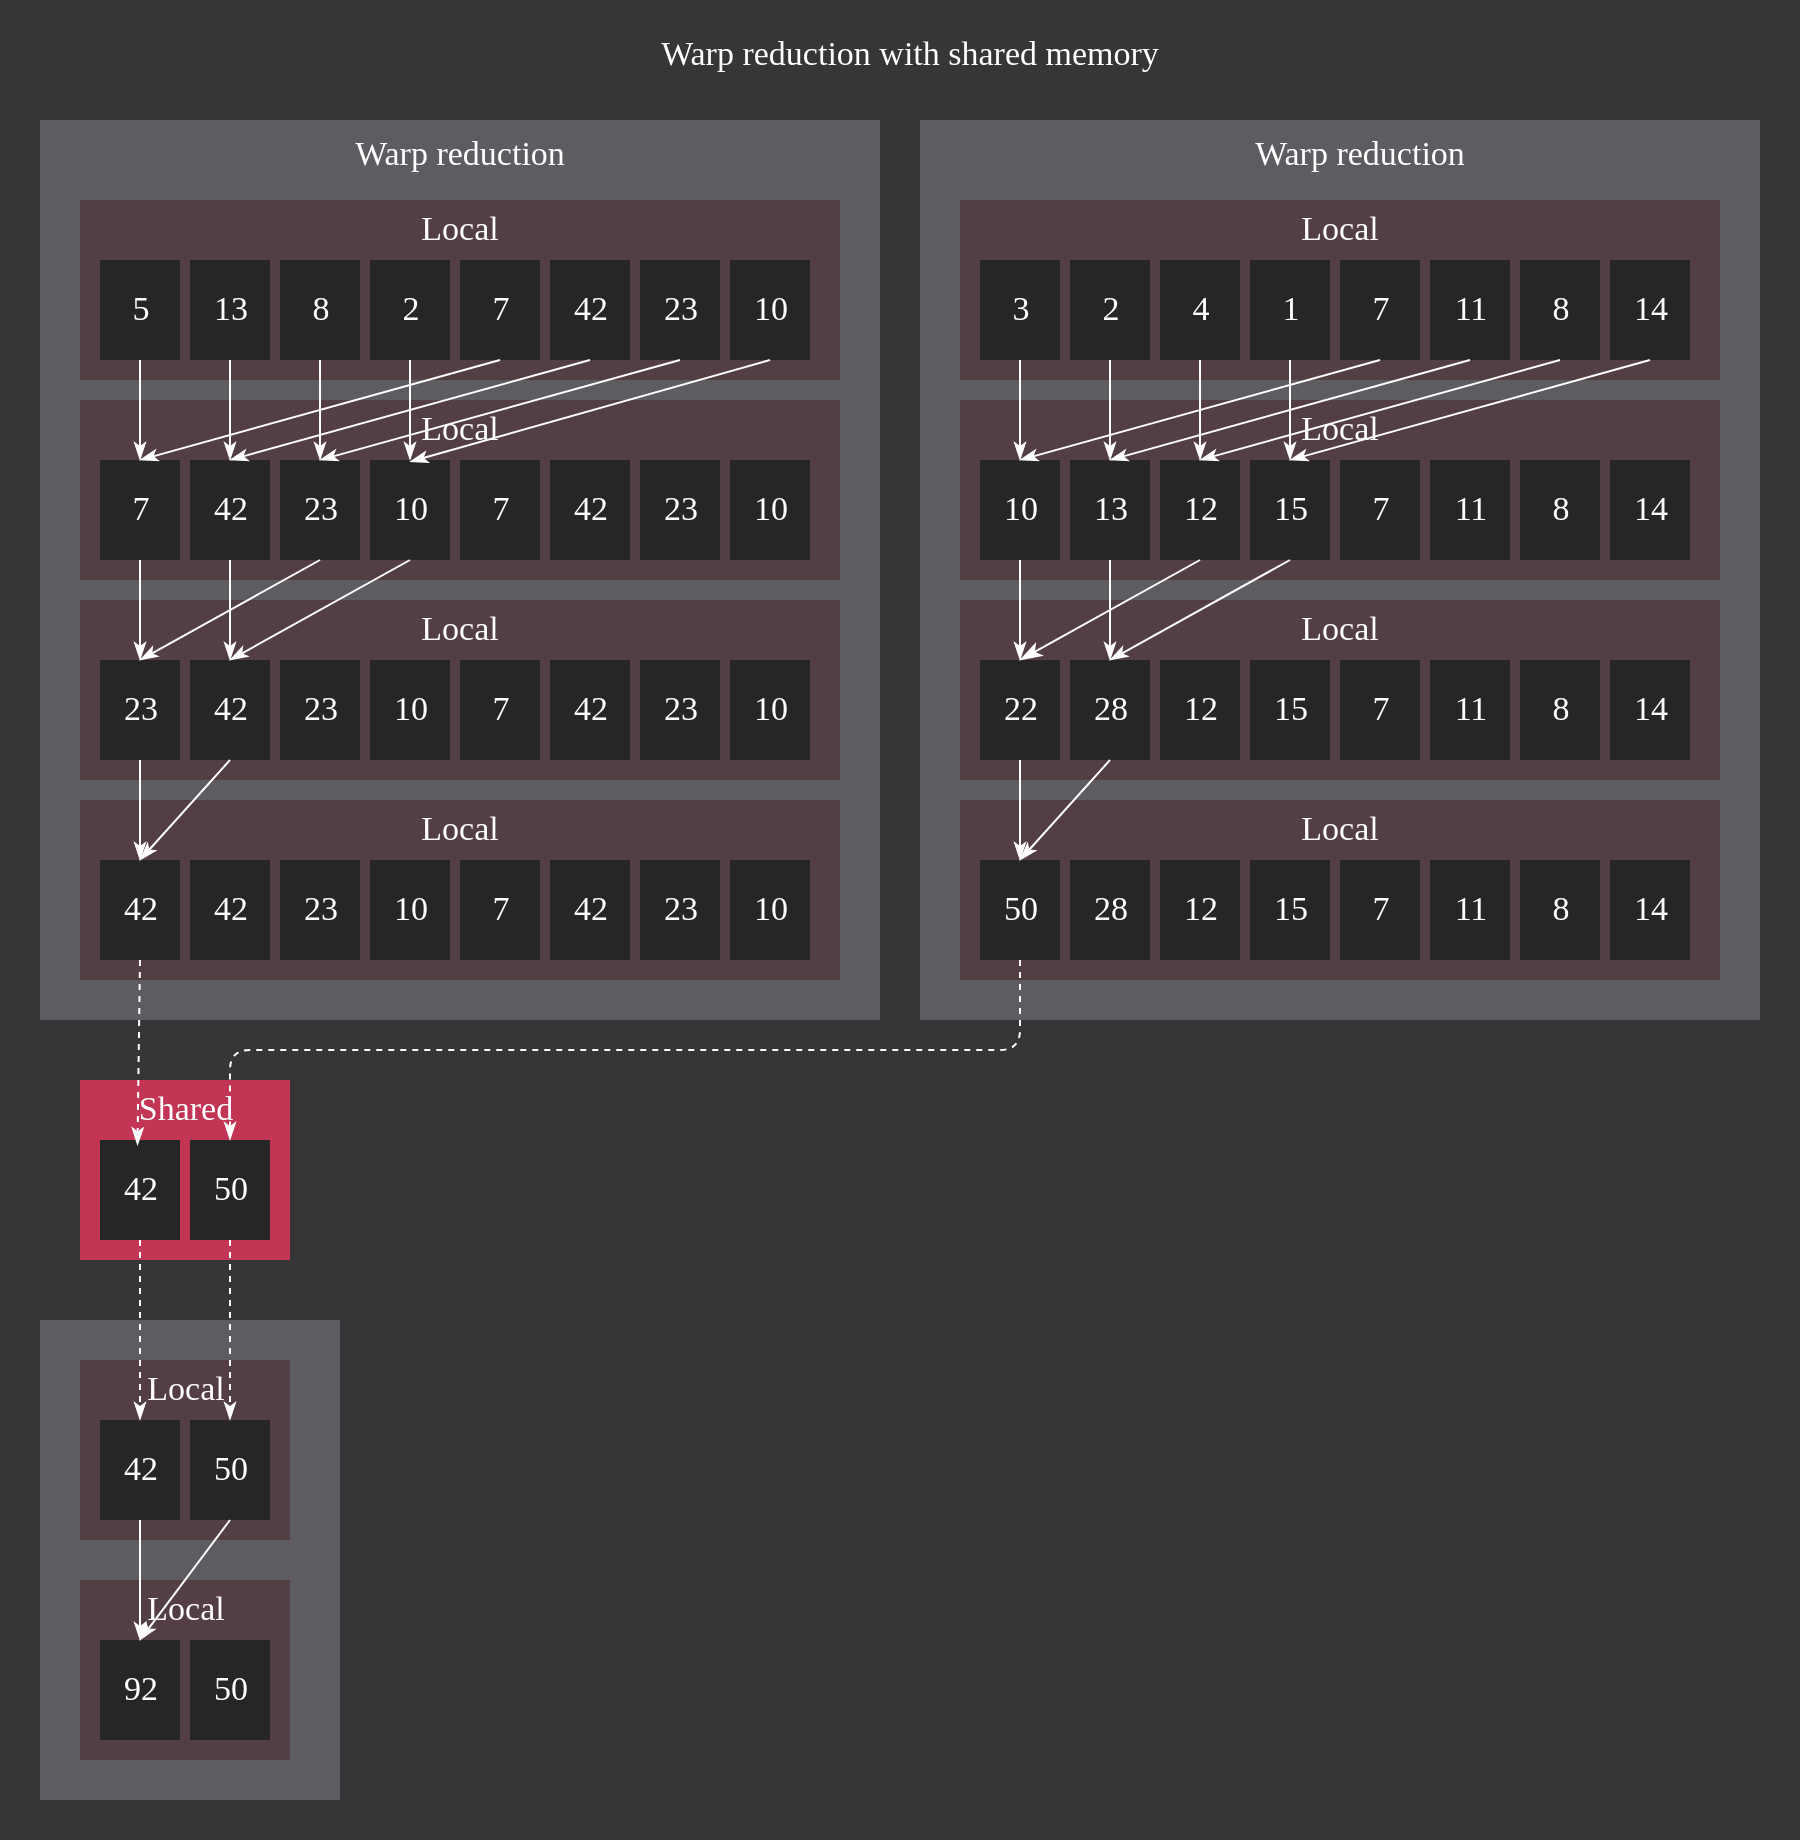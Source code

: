 <mxfile>
    <diagram id="zBbb_w2fufU70cdOGtND" name="1 oldal">
        <mxGraphModel dx="983" dy="1266" grid="1" gridSize="10" guides="1" tooltips="1" connect="1" arrows="1" fold="1" page="0" pageScale="1" pageWidth="660" pageHeight="610" background="none" math="0" shadow="0">
            <root>
                <mxCell id="0"/>
                <mxCell id="1" parent="0"/>
                <mxCell id="903" value="" style="rounded=0;whiteSpace=wrap;html=1;fillColor=#363538;fontColor=#FFFFFF;strokeColor=none;spacing=0;" vertex="1" parent="1">
                    <mxGeometry x="-30" y="-70" width="900" height="920" as="geometry"/>
                </mxCell>
                <mxCell id="896" value="" style="rounded=0;whiteSpace=wrap;html=1;fillColor=#5E5B61;fontColor=#FFFFFF;strokeColor=none;spacing=0;" vertex="1" parent="1">
                    <mxGeometry x="-10" y="590" width="150" height="240" as="geometry"/>
                </mxCell>
                <mxCell id="2" value="" style="rounded=0;whiteSpace=wrap;html=1;fillColor=#5E5B61;fontColor=#FFFFFF;strokeColor=none;spacing=0;" parent="1" vertex="1">
                    <mxGeometry x="-10" y="-10" width="420" height="450" as="geometry"/>
                </mxCell>
                <mxCell id="3" value="Warp reduction" style="text;strokeColor=none;fillColor=none;align=center;verticalAlign=middle;rounded=0;fontFamily=klavika;fontSize=17;fontColor=#FFFFFF;" parent="1" vertex="1">
                    <mxGeometry x="170" y="-10" width="60" height="30" as="geometry"/>
                </mxCell>
                <mxCell id="5" value="" style="rounded=0;whiteSpace=wrap;html=1;fillColor=#523E43;fontColor=#FFFFFF;strokeColor=none;" parent="1" vertex="1">
                    <mxGeometry x="10" y="30" width="380" height="90" as="geometry"/>
                </mxCell>
                <mxCell id="6" value="&lt;font face=&quot;Klavika&quot; style=&quot;font-size: 17px;&quot;&gt;Local&lt;/font&gt;" style="text;html=1;strokeColor=none;fillColor=none;align=center;verticalAlign=middle;whiteSpace=wrap;rounded=0;fontSize=17;fontColor=#FFFFFF;" parent="1" vertex="1">
                    <mxGeometry x="170" y="30" width="60" height="30" as="geometry"/>
                </mxCell>
                <mxCell id="142" value="" style="rounded=0;whiteSpace=wrap;html=1;fillColor=#262626;fontColor=#FFFFFF;strokeColor=none;" parent="1" vertex="1">
                    <mxGeometry x="20" y="60" width="40" height="50" as="geometry"/>
                </mxCell>
                <mxCell id="147" value="5" style="text;html=1;strokeColor=none;fillColor=none;align=center;verticalAlign=middle;whiteSpace=wrap;rounded=0;fontFamily=Klavika;fontSize=17;fontColor=#FFFFFF;" parent="1" vertex="1">
                    <mxGeometry x="27.5" y="70" width="25" height="30" as="geometry"/>
                </mxCell>
                <mxCell id="315" value="" style="rounded=0;whiteSpace=wrap;html=1;fillColor=#262626;fontColor=#FFFFFF;strokeColor=none;" parent="1" vertex="1">
                    <mxGeometry x="65" y="60" width="40" height="50" as="geometry"/>
                </mxCell>
                <mxCell id="316" value="13" style="text;html=1;strokeColor=none;fillColor=none;align=center;verticalAlign=middle;whiteSpace=wrap;rounded=0;fontFamily=Klavika;fontSize=17;fontColor=#FFFFFF;" parent="1" vertex="1">
                    <mxGeometry x="72.5" y="70" width="25" height="30" as="geometry"/>
                </mxCell>
                <mxCell id="342" value="" style="rounded=0;whiteSpace=wrap;html=1;fillColor=#262626;fontColor=#FFFFFF;strokeColor=none;" parent="1" vertex="1">
                    <mxGeometry x="110" y="60" width="40" height="50" as="geometry"/>
                </mxCell>
                <mxCell id="343" value="8" style="text;html=1;strokeColor=none;fillColor=none;align=center;verticalAlign=middle;whiteSpace=wrap;rounded=0;fontFamily=Klavika;fontSize=17;fontColor=#FFFFFF;" parent="1" vertex="1">
                    <mxGeometry x="117.5" y="70" width="25" height="30" as="geometry"/>
                </mxCell>
                <mxCell id="345" value="" style="rounded=0;whiteSpace=wrap;html=1;fillColor=#262626;fontColor=#FFFFFF;strokeColor=none;" parent="1" vertex="1">
                    <mxGeometry x="155" y="60" width="40" height="50" as="geometry"/>
                </mxCell>
                <mxCell id="346" value="2" style="text;html=1;strokeColor=none;fillColor=none;align=center;verticalAlign=middle;whiteSpace=wrap;rounded=0;fontFamily=Klavika;fontSize=17;fontColor=#FFFFFF;" parent="1" vertex="1">
                    <mxGeometry x="162.5" y="70" width="25" height="30" as="geometry"/>
                </mxCell>
                <mxCell id="350" value="" style="rounded=0;whiteSpace=wrap;html=1;fillColor=#262626;fontColor=#FFFFFF;strokeColor=none;" parent="1" vertex="1">
                    <mxGeometry x="200" y="60" width="40" height="50" as="geometry"/>
                </mxCell>
                <mxCell id="351" value="7" style="text;html=1;strokeColor=none;fillColor=none;align=center;verticalAlign=middle;whiteSpace=wrap;rounded=0;fontFamily=Klavika;fontSize=17;fontColor=#FFFFFF;" parent="1" vertex="1">
                    <mxGeometry x="207.5" y="70" width="25" height="30" as="geometry"/>
                </mxCell>
                <mxCell id="353" value="" style="rounded=0;whiteSpace=wrap;html=1;fillColor=#262626;fontColor=#FFFFFF;strokeColor=none;" parent="1" vertex="1">
                    <mxGeometry x="245" y="60" width="40" height="50" as="geometry"/>
                </mxCell>
                <mxCell id="354" value="42" style="text;html=1;strokeColor=none;fillColor=none;align=center;verticalAlign=middle;whiteSpace=wrap;rounded=0;fontFamily=Klavika;fontSize=17;fontColor=#FFFFFF;" parent="1" vertex="1">
                    <mxGeometry x="252.5" y="70" width="25" height="30" as="geometry"/>
                </mxCell>
                <mxCell id="358" value="" style="rounded=0;whiteSpace=wrap;html=1;fillColor=#262626;fontColor=#FFFFFF;strokeColor=none;" parent="1" vertex="1">
                    <mxGeometry x="290" y="60" width="40" height="50" as="geometry"/>
                </mxCell>
                <mxCell id="359" value="23" style="text;html=1;strokeColor=none;fillColor=none;align=center;verticalAlign=middle;whiteSpace=wrap;rounded=0;fontFamily=Klavika;fontSize=17;fontColor=#FFFFFF;" parent="1" vertex="1">
                    <mxGeometry x="297.5" y="70" width="25" height="30" as="geometry"/>
                </mxCell>
                <mxCell id="361" value="" style="rounded=0;whiteSpace=wrap;html=1;fillColor=#262626;fontColor=#FFFFFF;strokeColor=none;" parent="1" vertex="1">
                    <mxGeometry x="335" y="60" width="40" height="50" as="geometry"/>
                </mxCell>
                <mxCell id="362" value="10" style="text;html=1;strokeColor=none;fillColor=none;align=center;verticalAlign=middle;whiteSpace=wrap;rounded=0;fontFamily=Klavika;fontSize=17;fontColor=#FFFFFF;" parent="1" vertex="1">
                    <mxGeometry x="342.5" y="70" width="25" height="30" as="geometry"/>
                </mxCell>
                <mxCell id="366" value="" style="rounded=0;whiteSpace=wrap;html=1;fillColor=#523E43;fontColor=#FFFFFF;strokeColor=none;" parent="1" vertex="1">
                    <mxGeometry x="10" y="130" width="380" height="90" as="geometry"/>
                </mxCell>
                <mxCell id="368" value="" style="rounded=0;whiteSpace=wrap;html=1;fillColor=#262626;fontColor=#FFFFFF;strokeColor=none;" parent="1" vertex="1">
                    <mxGeometry x="20" y="160" width="40" height="50" as="geometry"/>
                </mxCell>
                <mxCell id="369" value="7" style="text;html=1;strokeColor=none;fillColor=none;align=center;verticalAlign=middle;whiteSpace=wrap;rounded=0;fontFamily=Klavika;fontSize=17;fontColor=#FFFFFF;" parent="1" vertex="1">
                    <mxGeometry x="27.5" y="170" width="25" height="30" as="geometry"/>
                </mxCell>
                <mxCell id="371" value="" style="rounded=0;whiteSpace=wrap;html=1;fillColor=#262626;fontColor=#FFFFFF;strokeColor=none;" parent="1" vertex="1">
                    <mxGeometry x="65" y="160" width="40" height="50" as="geometry"/>
                </mxCell>
                <mxCell id="372" value="42" style="text;html=1;strokeColor=none;fillColor=none;align=center;verticalAlign=middle;whiteSpace=wrap;rounded=0;fontFamily=Klavika;fontSize=17;fontColor=#FFFFFF;" parent="1" vertex="1">
                    <mxGeometry x="72.5" y="170" width="25" height="30" as="geometry"/>
                </mxCell>
                <mxCell id="376" value="" style="rounded=0;whiteSpace=wrap;html=1;fillColor=#262626;fontColor=#FFFFFF;strokeColor=none;" parent="1" vertex="1">
                    <mxGeometry x="110" y="160" width="40" height="50" as="geometry"/>
                </mxCell>
                <mxCell id="377" value="23" style="text;html=1;strokeColor=none;fillColor=none;align=center;verticalAlign=middle;whiteSpace=wrap;rounded=0;fontFamily=Klavika;fontSize=17;fontColor=#FFFFFF;" parent="1" vertex="1">
                    <mxGeometry x="117.5" y="170" width="25" height="30" as="geometry"/>
                </mxCell>
                <mxCell id="379" value="" style="rounded=0;whiteSpace=wrap;html=1;fillColor=#262626;fontColor=#FFFFFF;strokeColor=none;" parent="1" vertex="1">
                    <mxGeometry x="155" y="160" width="40" height="50" as="geometry"/>
                </mxCell>
                <mxCell id="380" value="10" style="text;html=1;strokeColor=none;fillColor=none;align=center;verticalAlign=middle;whiteSpace=wrap;rounded=0;fontFamily=Klavika;fontSize=17;fontColor=#FFFFFF;" parent="1" vertex="1">
                    <mxGeometry x="162.5" y="170" width="25" height="30" as="geometry"/>
                </mxCell>
                <mxCell id="384" value="" style="rounded=0;whiteSpace=wrap;html=1;fillColor=#262626;fontColor=#FFFFFF;strokeColor=none;" parent="1" vertex="1">
                    <mxGeometry x="200" y="160" width="40" height="50" as="geometry"/>
                </mxCell>
                <mxCell id="385" value="7" style="text;html=1;strokeColor=none;fillColor=none;align=center;verticalAlign=middle;whiteSpace=wrap;rounded=0;fontFamily=Klavika;fontSize=17;fontColor=#FFFFFF;" parent="1" vertex="1">
                    <mxGeometry x="207.5" y="170" width="25" height="30" as="geometry"/>
                </mxCell>
                <mxCell id="387" value="" style="rounded=0;whiteSpace=wrap;html=1;fillColor=#262626;fontColor=#FFFFFF;strokeColor=none;" parent="1" vertex="1">
                    <mxGeometry x="245" y="160" width="40" height="50" as="geometry"/>
                </mxCell>
                <mxCell id="388" value="42" style="text;html=1;strokeColor=none;fillColor=none;align=center;verticalAlign=middle;whiteSpace=wrap;rounded=0;fontFamily=Klavika;fontSize=17;fontColor=#FFFFFF;" parent="1" vertex="1">
                    <mxGeometry x="252.5" y="170" width="25" height="30" as="geometry"/>
                </mxCell>
                <mxCell id="392" value="" style="rounded=0;whiteSpace=wrap;html=1;fillColor=#262626;fontColor=#FFFFFF;strokeColor=none;" parent="1" vertex="1">
                    <mxGeometry x="290" y="160" width="40" height="50" as="geometry"/>
                </mxCell>
                <mxCell id="393" value="23" style="text;html=1;strokeColor=none;fillColor=none;align=center;verticalAlign=middle;whiteSpace=wrap;rounded=0;fontFamily=Klavika;fontSize=17;fontColor=#FFFFFF;" parent="1" vertex="1">
                    <mxGeometry x="297.5" y="170" width="25" height="30" as="geometry"/>
                </mxCell>
                <mxCell id="395" value="" style="rounded=0;whiteSpace=wrap;html=1;fillColor=#262626;fontColor=#FFFFFF;strokeColor=none;" parent="1" vertex="1">
                    <mxGeometry x="335" y="160" width="40" height="50" as="geometry"/>
                </mxCell>
                <mxCell id="396" value="10" style="text;html=1;strokeColor=none;fillColor=none;align=center;verticalAlign=middle;whiteSpace=wrap;rounded=0;fontFamily=Klavika;fontSize=17;fontColor=#FFFFFF;" parent="1" vertex="1">
                    <mxGeometry x="342.5" y="170" width="25" height="30" as="geometry"/>
                </mxCell>
                <mxCell id="451" value="" style="endArrow=classicThin;html=1;rounded=1;strokeColor=#FFFFFF;fontColor=#FFFFFF;exitX=0.5;exitY=1;exitDx=0;exitDy=0;entryX=0.5;entryY=0;entryDx=0;entryDy=0;endFill=1;" parent="1" source="350" target="368" edge="1">
                    <mxGeometry width="50" height="50" relative="1" as="geometry">
                        <mxPoint x="140" y="310" as="sourcePoint"/>
                        <mxPoint x="40" y="180" as="targetPoint"/>
                    </mxGeometry>
                </mxCell>
                <mxCell id="452" value="" style="endArrow=classicThin;html=1;rounded=1;entryX=0.5;entryY=0;entryDx=0;entryDy=0;strokeColor=#FFFFFF;fontColor=#FFFFFF;exitX=0.5;exitY=1;exitDx=0;exitDy=0;endFill=1;" parent="1" source="353" target="371" edge="1">
                    <mxGeometry width="50" height="50" relative="1" as="geometry">
                        <mxPoint x="230" y="120" as="sourcePoint"/>
                        <mxPoint x="85" y="180" as="targetPoint"/>
                    </mxGeometry>
                </mxCell>
                <mxCell id="453" value="" style="endArrow=classicThin;html=1;rounded=1;fontColor=#FFFFFF;exitX=0.5;exitY=1;exitDx=0;exitDy=0;entryX=0.5;entryY=0;entryDx=0;entryDy=0;strokeColor=#FFFFFF;endFill=1;" parent="1" source="358" target="376" edge="1">
                    <mxGeometry width="50" height="50" relative="1" as="geometry">
                        <mxPoint x="275" y="120" as="sourcePoint"/>
                        <mxPoint x="130" y="180" as="targetPoint"/>
                    </mxGeometry>
                </mxCell>
                <mxCell id="489" value="" style="rounded=0;whiteSpace=wrap;html=1;fillColor=#523E43;fontColor=#FFFFFF;strokeColor=none;" parent="1" vertex="1">
                    <mxGeometry x="10" y="230" width="380" height="90" as="geometry"/>
                </mxCell>
                <mxCell id="490" value="&lt;span style=&quot;font-family: Klavika;&quot;&gt;Local&lt;/span&gt;" style="text;html=1;strokeColor=none;fillColor=none;align=center;verticalAlign=middle;whiteSpace=wrap;rounded=0;fontSize=17;fontColor=#FFFFFF;" parent="1" vertex="1">
                    <mxGeometry x="170" y="230" width="60" height="30" as="geometry"/>
                </mxCell>
                <mxCell id="491" value="" style="rounded=0;whiteSpace=wrap;html=1;fillColor=#262626;fontColor=#FFFFFF;strokeColor=none;" parent="1" vertex="1">
                    <mxGeometry x="20" y="260" width="40" height="50" as="geometry"/>
                </mxCell>
                <mxCell id="492" value="23" style="text;html=1;strokeColor=none;fillColor=none;align=center;verticalAlign=middle;whiteSpace=wrap;rounded=0;fontFamily=Klavika;fontSize=17;fontColor=#FFFFFF;" parent="1" vertex="1">
                    <mxGeometry x="27.5" y="270" width="25" height="30" as="geometry"/>
                </mxCell>
                <mxCell id="493" value="" style="rounded=0;whiteSpace=wrap;html=1;fillColor=#262626;fontColor=#FFFFFF;strokeColor=none;" parent="1" vertex="1">
                    <mxGeometry x="65" y="260" width="40" height="50" as="geometry"/>
                </mxCell>
                <mxCell id="494" value="42" style="text;html=1;strokeColor=none;fillColor=none;align=center;verticalAlign=middle;whiteSpace=wrap;rounded=0;fontFamily=Klavika;fontSize=17;fontColor=#FFFFFF;" parent="1" vertex="1">
                    <mxGeometry x="72.5" y="270" width="25" height="30" as="geometry"/>
                </mxCell>
                <mxCell id="495" value="" style="rounded=0;whiteSpace=wrap;html=1;fillColor=#262626;fontColor=#FFFFFF;strokeColor=none;" parent="1" vertex="1">
                    <mxGeometry x="110" y="260" width="40" height="50" as="geometry"/>
                </mxCell>
                <mxCell id="496" value="23" style="text;html=1;strokeColor=none;fillColor=none;align=center;verticalAlign=middle;whiteSpace=wrap;rounded=0;fontFamily=Klavika;fontSize=17;fontColor=#FFFFFF;" parent="1" vertex="1">
                    <mxGeometry x="117.5" y="270" width="25" height="30" as="geometry"/>
                </mxCell>
                <mxCell id="497" value="" style="rounded=0;whiteSpace=wrap;html=1;fillColor=#262626;fontColor=#FFFFFF;strokeColor=none;" parent="1" vertex="1">
                    <mxGeometry x="155" y="260" width="40" height="50" as="geometry"/>
                </mxCell>
                <mxCell id="498" value="10" style="text;html=1;strokeColor=none;fillColor=none;align=center;verticalAlign=middle;whiteSpace=wrap;rounded=0;fontFamily=Klavika;fontSize=17;fontColor=#FFFFFF;" parent="1" vertex="1">
                    <mxGeometry x="162.5" y="270" width="25" height="30" as="geometry"/>
                </mxCell>
                <mxCell id="499" value="" style="rounded=0;whiteSpace=wrap;html=1;fillColor=#262626;fontColor=#FFFFFF;strokeColor=none;" parent="1" vertex="1">
                    <mxGeometry x="200" y="260" width="40" height="50" as="geometry"/>
                </mxCell>
                <mxCell id="500" value="7" style="text;html=1;strokeColor=none;fillColor=none;align=center;verticalAlign=middle;whiteSpace=wrap;rounded=0;fontFamily=Klavika;fontSize=17;fontColor=#FFFFFF;" parent="1" vertex="1">
                    <mxGeometry x="207.5" y="270" width="25" height="30" as="geometry"/>
                </mxCell>
                <mxCell id="501" value="" style="rounded=0;whiteSpace=wrap;html=1;fillColor=#262626;fontColor=#FFFFFF;strokeColor=none;" parent="1" vertex="1">
                    <mxGeometry x="245" y="260" width="40" height="50" as="geometry"/>
                </mxCell>
                <mxCell id="502" value="42" style="text;html=1;strokeColor=none;fillColor=none;align=center;verticalAlign=middle;whiteSpace=wrap;rounded=0;fontFamily=Klavika;fontSize=17;fontColor=#FFFFFF;" parent="1" vertex="1">
                    <mxGeometry x="252.5" y="270" width="25" height="30" as="geometry"/>
                </mxCell>
                <mxCell id="503" value="" style="rounded=0;whiteSpace=wrap;html=1;fillColor=#262626;fontColor=#FFFFFF;strokeColor=none;" parent="1" vertex="1">
                    <mxGeometry x="290" y="260" width="40" height="50" as="geometry"/>
                </mxCell>
                <mxCell id="504" value="23" style="text;html=1;strokeColor=none;fillColor=none;align=center;verticalAlign=middle;whiteSpace=wrap;rounded=0;fontFamily=Klavika;fontSize=17;fontColor=#FFFFFF;" parent="1" vertex="1">
                    <mxGeometry x="297.5" y="270" width="25" height="30" as="geometry"/>
                </mxCell>
                <mxCell id="505" value="" style="rounded=0;whiteSpace=wrap;html=1;fillColor=#262626;fontColor=#FFFFFF;strokeColor=none;" parent="1" vertex="1">
                    <mxGeometry x="335" y="260" width="40" height="50" as="geometry"/>
                </mxCell>
                <mxCell id="506" value="10" style="text;html=1;strokeColor=none;fillColor=none;align=center;verticalAlign=middle;whiteSpace=wrap;rounded=0;fontFamily=Klavika;fontSize=17;fontColor=#FFFFFF;" parent="1" vertex="1">
                    <mxGeometry x="342.5" y="270" width="25" height="30" as="geometry"/>
                </mxCell>
                <mxCell id="511" value="" style="endArrow=classicThin;html=1;strokeColor=#FFFFFF;fontColor=#FFFFFF;entryX=0.5;entryY=0;entryDx=0;entryDy=0;exitX=0.5;exitY=1;exitDx=0;exitDy=0;endFill=1;" parent="1" source="368" edge="1">
                    <mxGeometry width="50" height="50" relative="1" as="geometry">
                        <mxPoint x="50" y="130" as="sourcePoint"/>
                        <mxPoint x="40" y="260" as="targetPoint"/>
                    </mxGeometry>
                </mxCell>
                <mxCell id="512" value="" style="endArrow=classicThin;html=1;strokeColor=#FFFFFF;fontColor=#FFFFFF;entryX=0.5;entryY=0;entryDx=0;entryDy=0;exitX=0.5;exitY=1;exitDx=0;exitDy=0;endFill=1;" parent="1" source="371" edge="1">
                    <mxGeometry width="50" height="50" relative="1" as="geometry">
                        <mxPoint x="60" y="140" as="sourcePoint"/>
                        <mxPoint x="85" y="260" as="targetPoint"/>
                    </mxGeometry>
                </mxCell>
                <mxCell id="513" value="" style="endArrow=classicThin;html=1;rounded=1;entryX=0.5;entryY=0;entryDx=0;entryDy=0;strokeColor=#FFFFFF;fontColor=#FFFFFF;exitX=0.5;exitY=1;exitDx=0;exitDy=0;endFill=1;" parent="1" source="376" edge="1">
                    <mxGeometry width="50" height="50" relative="1" as="geometry">
                        <mxPoint x="230" y="10" as="sourcePoint"/>
                        <mxPoint x="40" y="260" as="targetPoint"/>
                    </mxGeometry>
                </mxCell>
                <mxCell id="514" value="" style="endArrow=classicThin;html=1;rounded=1;strokeColor=#FFFFFF;fontColor=#FFFFFF;exitX=0.5;exitY=1;exitDx=0;exitDy=0;entryX=0.5;entryY=0;entryDx=0;entryDy=0;endFill=1;" parent="1" source="379" edge="1">
                    <mxGeometry width="50" height="50" relative="1" as="geometry">
                        <mxPoint x="140" y="220" as="sourcePoint"/>
                        <mxPoint x="85" y="260" as="targetPoint"/>
                    </mxGeometry>
                </mxCell>
                <mxCell id="520" value="" style="rounded=0;whiteSpace=wrap;html=1;fillColor=#523E43;fontColor=#FFFFFF;strokeColor=none;" parent="1" vertex="1">
                    <mxGeometry x="10" y="330" width="380" height="90" as="geometry"/>
                </mxCell>
                <mxCell id="521" value="&lt;span style=&quot;font-family: Klavika;&quot;&gt;Local&lt;br&gt;&lt;/span&gt;" style="text;html=1;strokeColor=none;fillColor=none;align=center;verticalAlign=middle;whiteSpace=wrap;rounded=0;fontSize=17;fontColor=#FFFFFF;" parent="1" vertex="1">
                    <mxGeometry x="170" y="330" width="60" height="30" as="geometry"/>
                </mxCell>
                <mxCell id="522" value="" style="rounded=0;whiteSpace=wrap;html=1;fillColor=#262626;fontColor=#FFFFFF;strokeColor=none;" parent="1" vertex="1">
                    <mxGeometry x="20" y="360" width="40" height="50" as="geometry"/>
                </mxCell>
                <mxCell id="523" value="42" style="text;html=1;strokeColor=none;fillColor=none;align=center;verticalAlign=middle;whiteSpace=wrap;rounded=0;fontFamily=Klavika;fontSize=17;fontColor=#FFFFFF;" parent="1" vertex="1">
                    <mxGeometry x="27.5" y="370" width="25" height="30" as="geometry"/>
                </mxCell>
                <mxCell id="524" value="" style="rounded=0;whiteSpace=wrap;html=1;fillColor=#262626;fontColor=#FFFFFF;strokeColor=none;" parent="1" vertex="1">
                    <mxGeometry x="65" y="360" width="40" height="50" as="geometry"/>
                </mxCell>
                <mxCell id="525" value="42" style="text;html=1;strokeColor=none;fillColor=none;align=center;verticalAlign=middle;whiteSpace=wrap;rounded=0;fontFamily=Klavika;fontSize=17;fontColor=#FFFFFF;" parent="1" vertex="1">
                    <mxGeometry x="72.5" y="370" width="25" height="30" as="geometry"/>
                </mxCell>
                <mxCell id="526" value="" style="rounded=0;whiteSpace=wrap;html=1;fillColor=#262626;fontColor=#FFFFFF;strokeColor=none;" parent="1" vertex="1">
                    <mxGeometry x="110" y="360" width="40" height="50" as="geometry"/>
                </mxCell>
                <mxCell id="527" value="23" style="text;html=1;strokeColor=none;fillColor=none;align=center;verticalAlign=middle;whiteSpace=wrap;rounded=0;fontFamily=Klavika;fontSize=17;fontColor=#FFFFFF;" parent="1" vertex="1">
                    <mxGeometry x="117.5" y="370" width="25" height="30" as="geometry"/>
                </mxCell>
                <mxCell id="528" value="" style="rounded=0;whiteSpace=wrap;html=1;fillColor=#262626;fontColor=#FFFFFF;strokeColor=none;" parent="1" vertex="1">
                    <mxGeometry x="155" y="360" width="40" height="50" as="geometry"/>
                </mxCell>
                <mxCell id="529" value="10" style="text;html=1;strokeColor=none;fillColor=none;align=center;verticalAlign=middle;whiteSpace=wrap;rounded=0;fontFamily=Klavika;fontSize=17;fontColor=#FFFFFF;" parent="1" vertex="1">
                    <mxGeometry x="162.5" y="370" width="25" height="30" as="geometry"/>
                </mxCell>
                <mxCell id="530" value="" style="rounded=0;whiteSpace=wrap;html=1;fillColor=#262626;fontColor=#FFFFFF;strokeColor=none;" parent="1" vertex="1">
                    <mxGeometry x="200" y="360" width="40" height="50" as="geometry"/>
                </mxCell>
                <mxCell id="531" value="7" style="text;html=1;strokeColor=none;fillColor=none;align=center;verticalAlign=middle;whiteSpace=wrap;rounded=0;fontFamily=Klavika;fontSize=17;fontColor=#FFFFFF;" parent="1" vertex="1">
                    <mxGeometry x="207.5" y="370" width="25" height="30" as="geometry"/>
                </mxCell>
                <mxCell id="532" value="" style="rounded=0;whiteSpace=wrap;html=1;fillColor=#262626;fontColor=#FFFFFF;strokeColor=none;" parent="1" vertex="1">
                    <mxGeometry x="245" y="360" width="40" height="50" as="geometry"/>
                </mxCell>
                <mxCell id="533" value="42" style="text;html=1;strokeColor=none;fillColor=none;align=center;verticalAlign=middle;whiteSpace=wrap;rounded=0;fontFamily=Klavika;fontSize=17;fontColor=#FFFFFF;" parent="1" vertex="1">
                    <mxGeometry x="252.5" y="370" width="25" height="30" as="geometry"/>
                </mxCell>
                <mxCell id="534" value="" style="rounded=0;whiteSpace=wrap;html=1;fillColor=#262626;fontColor=#FFFFFF;strokeColor=none;" parent="1" vertex="1">
                    <mxGeometry x="290" y="360" width="40" height="50" as="geometry"/>
                </mxCell>
                <mxCell id="535" value="23" style="text;html=1;strokeColor=none;fillColor=none;align=center;verticalAlign=middle;whiteSpace=wrap;rounded=0;fontFamily=Klavika;fontSize=17;fontColor=#FFFFFF;" parent="1" vertex="1">
                    <mxGeometry x="297.5" y="370" width="25" height="30" as="geometry"/>
                </mxCell>
                <mxCell id="536" value="" style="rounded=0;whiteSpace=wrap;html=1;fillColor=#262626;fontColor=#FFFFFF;strokeColor=none;" parent="1" vertex="1">
                    <mxGeometry x="335" y="360" width="40" height="50" as="geometry"/>
                </mxCell>
                <mxCell id="537" value="10" style="text;html=1;strokeColor=none;fillColor=none;align=center;verticalAlign=middle;whiteSpace=wrap;rounded=0;fontFamily=Klavika;fontSize=17;fontColor=#FFFFFF;" parent="1" vertex="1">
                    <mxGeometry x="342.5" y="370" width="25" height="30" as="geometry"/>
                </mxCell>
                <mxCell id="540" value="" style="endArrow=classicThin;html=1;strokeColor=#FFFFFF;fontColor=#FFFFFF;entryX=0.5;entryY=0;entryDx=0;entryDy=0;exitX=0.5;exitY=1;exitDx=0;exitDy=0;endFill=1;" parent="1" source="491" target="522" edge="1">
                    <mxGeometry width="50" height="50" relative="1" as="geometry">
                        <mxPoint x="50" y="230" as="sourcePoint"/>
                        <mxPoint x="40" y="330" as="targetPoint"/>
                    </mxGeometry>
                </mxCell>
                <mxCell id="541" value="" style="endArrow=classicThin;html=1;rounded=1;strokeColor=#FFFFFF;fontColor=#FFFFFF;exitX=0.5;exitY=1;exitDx=0;exitDy=0;entryX=0.5;entryY=0;entryDx=0;entryDy=0;endFill=1;" parent="1" source="493" target="522" edge="1">
                    <mxGeometry width="50" height="50" relative="1" as="geometry">
                        <mxPoint x="185" y="130" as="sourcePoint"/>
                        <mxPoint x="60" y="355" as="targetPoint"/>
                    </mxGeometry>
                </mxCell>
                <mxCell id="305" value="" style="endArrow=classicThin;html=1;strokeColor=#FFFFFF;fontColor=#FFFFFF;exitX=0.5;exitY=1;exitDx=0;exitDy=0;endFill=1;" parent="1" source="142" edge="1">
                    <mxGeometry width="50" height="50" relative="1" as="geometry">
                        <mxPoint x="450" y="50" as="sourcePoint"/>
                        <mxPoint x="40" y="160" as="targetPoint"/>
                    </mxGeometry>
                </mxCell>
                <mxCell id="344" value="" style="endArrow=classicThin;html=1;strokeColor=#FFFFFF;fontColor=#FFFFFF;exitX=0.5;exitY=1;exitDx=0;exitDy=0;endFill=1;" parent="1" source="315" edge="1">
                    <mxGeometry width="50" height="50" relative="1" as="geometry">
                        <mxPoint x="540" y="50" as="sourcePoint"/>
                        <mxPoint x="85" y="160" as="targetPoint"/>
                    </mxGeometry>
                </mxCell>
                <mxCell id="352" value="" style="endArrow=classicThin;html=1;strokeColor=#FFFFFF;fontColor=#FFFFFF;exitX=0.5;exitY=1;exitDx=0;exitDy=0;endFill=1;" parent="1" source="342" edge="1">
                    <mxGeometry width="50" height="50" relative="1" as="geometry">
                        <mxPoint x="630" y="50" as="sourcePoint"/>
                        <mxPoint x="130" y="160" as="targetPoint"/>
                    </mxGeometry>
                </mxCell>
                <mxCell id="360" value="" style="endArrow=classicThin;html=1;strokeColor=#FFFFFF;fontColor=#FFFFFF;endFill=1;" parent="1" edge="1">
                    <mxGeometry width="50" height="50" relative="1" as="geometry">
                        <mxPoint x="175" y="110" as="sourcePoint"/>
                        <mxPoint x="175" y="160" as="targetPoint"/>
                    </mxGeometry>
                </mxCell>
                <mxCell id="665" value="" style="rounded=0;whiteSpace=wrap;html=1;fillColor=#5E5B61;fontColor=#FFFFFF;strokeColor=none;spacing=0;" parent="1" vertex="1">
                    <mxGeometry x="430" y="-10" width="420" height="450" as="geometry"/>
                </mxCell>
                <mxCell id="666" value="Warp reduction" style="text;strokeColor=none;fillColor=none;align=center;verticalAlign=middle;rounded=0;fontFamily=klavika;fontSize=17;fontColor=#FFFFFF;" parent="1" vertex="1">
                    <mxGeometry x="620" y="-10" width="60" height="30" as="geometry"/>
                </mxCell>
                <mxCell id="667" value="" style="rounded=0;whiteSpace=wrap;html=1;fillColor=#523E43;fontColor=#FFFFFF;strokeColor=none;" parent="1" vertex="1">
                    <mxGeometry x="450" y="30" width="380" height="90" as="geometry"/>
                </mxCell>
                <mxCell id="668" value="&lt;font face=&quot;Klavika&quot; style=&quot;font-size: 17px;&quot;&gt;Local&lt;/font&gt;" style="text;html=1;strokeColor=none;fillColor=none;align=center;verticalAlign=middle;whiteSpace=wrap;rounded=0;fontSize=17;fontColor=#FFFFFF;" parent="1" vertex="1">
                    <mxGeometry x="610" y="30" width="60" height="30" as="geometry"/>
                </mxCell>
                <mxCell id="669" value="" style="rounded=0;whiteSpace=wrap;html=1;fillColor=#262626;fontColor=#FFFFFF;strokeColor=none;" parent="1" vertex="1">
                    <mxGeometry x="460" y="60" width="40" height="50" as="geometry"/>
                </mxCell>
                <mxCell id="670" value="3" style="text;html=1;strokeColor=none;fillColor=none;align=center;verticalAlign=middle;whiteSpace=wrap;rounded=0;fontFamily=Klavika;fontSize=17;fontColor=#FFFFFF;" parent="1" vertex="1">
                    <mxGeometry x="467.5" y="70" width="25" height="30" as="geometry"/>
                </mxCell>
                <mxCell id="671" value="" style="rounded=0;whiteSpace=wrap;html=1;fillColor=#262626;fontColor=#FFFFFF;strokeColor=none;" parent="1" vertex="1">
                    <mxGeometry x="505" y="60" width="40" height="50" as="geometry"/>
                </mxCell>
                <mxCell id="672" value="2" style="text;html=1;strokeColor=none;fillColor=none;align=center;verticalAlign=middle;whiteSpace=wrap;rounded=0;fontFamily=Klavika;fontSize=17;fontColor=#FFFFFF;" parent="1" vertex="1">
                    <mxGeometry x="512.5" y="70" width="25" height="30" as="geometry"/>
                </mxCell>
                <mxCell id="673" value="" style="rounded=0;whiteSpace=wrap;html=1;fillColor=#262626;fontColor=#FFFFFF;strokeColor=none;" parent="1" vertex="1">
                    <mxGeometry x="550" y="60" width="40" height="50" as="geometry"/>
                </mxCell>
                <mxCell id="674" value="4" style="text;html=1;strokeColor=none;fillColor=none;align=center;verticalAlign=middle;whiteSpace=wrap;rounded=0;fontFamily=Klavika;fontSize=17;fontColor=#FFFFFF;" parent="1" vertex="1">
                    <mxGeometry x="557.5" y="70" width="25" height="30" as="geometry"/>
                </mxCell>
                <mxCell id="675" value="" style="rounded=0;whiteSpace=wrap;html=1;fillColor=#262626;fontColor=#FFFFFF;strokeColor=none;" parent="1" vertex="1">
                    <mxGeometry x="595" y="60" width="40" height="50" as="geometry"/>
                </mxCell>
                <mxCell id="676" value="1" style="text;html=1;strokeColor=none;fillColor=none;align=center;verticalAlign=middle;whiteSpace=wrap;rounded=0;fontFamily=Klavika;fontSize=17;fontColor=#FFFFFF;" parent="1" vertex="1">
                    <mxGeometry x="602.5" y="70" width="25" height="30" as="geometry"/>
                </mxCell>
                <mxCell id="677" value="" style="rounded=0;whiteSpace=wrap;html=1;fillColor=#262626;fontColor=#FFFFFF;strokeColor=none;" parent="1" vertex="1">
                    <mxGeometry x="640" y="60" width="40" height="50" as="geometry"/>
                </mxCell>
                <mxCell id="678" value="7" style="text;html=1;strokeColor=none;fillColor=none;align=center;verticalAlign=middle;whiteSpace=wrap;rounded=0;fontFamily=Klavika;fontSize=17;fontColor=#FFFFFF;" parent="1" vertex="1">
                    <mxGeometry x="647.5" y="70" width="25" height="30" as="geometry"/>
                </mxCell>
                <mxCell id="679" value="" style="rounded=0;whiteSpace=wrap;html=1;fillColor=#262626;fontColor=#FFFFFF;strokeColor=none;" parent="1" vertex="1">
                    <mxGeometry x="685" y="60" width="40" height="50" as="geometry"/>
                </mxCell>
                <mxCell id="680" value="11" style="text;html=1;strokeColor=none;fillColor=none;align=center;verticalAlign=middle;whiteSpace=wrap;rounded=0;fontFamily=Klavika;fontSize=17;fontColor=#FFFFFF;" parent="1" vertex="1">
                    <mxGeometry x="692.5" y="70" width="25" height="30" as="geometry"/>
                </mxCell>
                <mxCell id="681" value="" style="rounded=0;whiteSpace=wrap;html=1;fillColor=#262626;fontColor=#FFFFFF;strokeColor=none;" parent="1" vertex="1">
                    <mxGeometry x="730" y="60" width="40" height="50" as="geometry"/>
                </mxCell>
                <mxCell id="682" value="8" style="text;html=1;strokeColor=none;fillColor=none;align=center;verticalAlign=middle;whiteSpace=wrap;rounded=0;fontFamily=Klavika;fontSize=17;fontColor=#FFFFFF;" parent="1" vertex="1">
                    <mxGeometry x="737.5" y="70" width="25" height="30" as="geometry"/>
                </mxCell>
                <mxCell id="683" value="" style="rounded=0;whiteSpace=wrap;html=1;fillColor=#262626;fontColor=#FFFFFF;strokeColor=none;" parent="1" vertex="1">
                    <mxGeometry x="775" y="60" width="40" height="50" as="geometry"/>
                </mxCell>
                <mxCell id="684" value="14" style="text;html=1;strokeColor=none;fillColor=none;align=center;verticalAlign=middle;whiteSpace=wrap;rounded=0;fontFamily=Klavika;fontSize=17;fontColor=#FFFFFF;" parent="1" vertex="1">
                    <mxGeometry x="782.5" y="70" width="25" height="30" as="geometry"/>
                </mxCell>
                <mxCell id="685" value="" style="rounded=0;whiteSpace=wrap;html=1;fillColor=#523E43;fontColor=#FFFFFF;strokeColor=none;" parent="1" vertex="1">
                    <mxGeometry x="450" y="130" width="380" height="90" as="geometry"/>
                </mxCell>
                <mxCell id="687" value="" style="rounded=0;whiteSpace=wrap;html=1;fillColor=#262626;fontColor=#FFFFFF;strokeColor=none;" parent="1" vertex="1">
                    <mxGeometry x="460" y="160" width="40" height="50" as="geometry"/>
                </mxCell>
                <mxCell id="688" value="10" style="text;html=1;strokeColor=none;fillColor=none;align=center;verticalAlign=middle;whiteSpace=wrap;rounded=0;fontFamily=Klavika;fontSize=17;fontColor=#FFFFFF;" parent="1" vertex="1">
                    <mxGeometry x="467.5" y="170" width="25" height="30" as="geometry"/>
                </mxCell>
                <mxCell id="689" value="" style="rounded=0;whiteSpace=wrap;html=1;fillColor=#262626;fontColor=#FFFFFF;strokeColor=none;" parent="1" vertex="1">
                    <mxGeometry x="505" y="160" width="40" height="50" as="geometry"/>
                </mxCell>
                <mxCell id="690" value="13" style="text;html=1;strokeColor=none;fillColor=none;align=center;verticalAlign=middle;whiteSpace=wrap;rounded=0;fontFamily=Klavika;fontSize=17;fontColor=#FFFFFF;" parent="1" vertex="1">
                    <mxGeometry x="512.5" y="170" width="25" height="30" as="geometry"/>
                </mxCell>
                <mxCell id="691" value="" style="rounded=0;whiteSpace=wrap;html=1;fillColor=#262626;fontColor=#FFFFFF;strokeColor=none;" parent="1" vertex="1">
                    <mxGeometry x="550" y="160" width="40" height="50" as="geometry"/>
                </mxCell>
                <mxCell id="692" value="12" style="text;html=1;strokeColor=none;fillColor=none;align=center;verticalAlign=middle;whiteSpace=wrap;rounded=0;fontFamily=Klavika;fontSize=17;fontColor=#FFFFFF;" parent="1" vertex="1">
                    <mxGeometry x="557.5" y="170" width="25" height="30" as="geometry"/>
                </mxCell>
                <mxCell id="693" value="" style="rounded=0;whiteSpace=wrap;html=1;fillColor=#262626;fontColor=#FFFFFF;strokeColor=none;" parent="1" vertex="1">
                    <mxGeometry x="595" y="160" width="40" height="50" as="geometry"/>
                </mxCell>
                <mxCell id="694" value="15" style="text;html=1;strokeColor=none;fillColor=none;align=center;verticalAlign=middle;whiteSpace=wrap;rounded=0;fontFamily=Klavika;fontSize=17;fontColor=#FFFFFF;" parent="1" vertex="1">
                    <mxGeometry x="602.5" y="170" width="25" height="30" as="geometry"/>
                </mxCell>
                <mxCell id="695" value="" style="rounded=0;whiteSpace=wrap;html=1;fillColor=#262626;fontColor=#FFFFFF;strokeColor=none;" parent="1" vertex="1">
                    <mxGeometry x="640" y="160" width="40" height="50" as="geometry"/>
                </mxCell>
                <mxCell id="696" value="7" style="text;html=1;strokeColor=none;fillColor=none;align=center;verticalAlign=middle;whiteSpace=wrap;rounded=0;fontFamily=Klavika;fontSize=17;fontColor=#FFFFFF;" parent="1" vertex="1">
                    <mxGeometry x="647.5" y="170" width="25" height="30" as="geometry"/>
                </mxCell>
                <mxCell id="697" value="" style="rounded=0;whiteSpace=wrap;html=1;fillColor=#262626;fontColor=#FFFFFF;strokeColor=none;" parent="1" vertex="1">
                    <mxGeometry x="685" y="160" width="40" height="50" as="geometry"/>
                </mxCell>
                <mxCell id="698" value="11" style="text;html=1;strokeColor=none;fillColor=none;align=center;verticalAlign=middle;whiteSpace=wrap;rounded=0;fontFamily=Klavika;fontSize=17;fontColor=#FFFFFF;" parent="1" vertex="1">
                    <mxGeometry x="692.5" y="170" width="25" height="30" as="geometry"/>
                </mxCell>
                <mxCell id="699" value="" style="rounded=0;whiteSpace=wrap;html=1;fillColor=#262626;fontColor=#FFFFFF;strokeColor=none;" parent="1" vertex="1">
                    <mxGeometry x="730" y="160" width="40" height="50" as="geometry"/>
                </mxCell>
                <mxCell id="700" value="8" style="text;html=1;strokeColor=none;fillColor=none;align=center;verticalAlign=middle;whiteSpace=wrap;rounded=0;fontFamily=Klavika;fontSize=17;fontColor=#FFFFFF;" parent="1" vertex="1">
                    <mxGeometry x="737.5" y="170" width="25" height="30" as="geometry"/>
                </mxCell>
                <mxCell id="701" value="" style="rounded=0;whiteSpace=wrap;html=1;fillColor=#262626;fontColor=#FFFFFF;strokeColor=none;" parent="1" vertex="1">
                    <mxGeometry x="775" y="160" width="40" height="50" as="geometry"/>
                </mxCell>
                <mxCell id="702" value="14" style="text;html=1;strokeColor=none;fillColor=none;align=center;verticalAlign=middle;whiteSpace=wrap;rounded=0;fontFamily=Klavika;fontSize=17;fontColor=#FFFFFF;" parent="1" vertex="1">
                    <mxGeometry x="782.5" y="170" width="25" height="30" as="geometry"/>
                </mxCell>
                <mxCell id="703" value="" style="endArrow=classicThin;html=1;rounded=1;strokeColor=#FFFFFF;fontColor=#FFFFFF;exitX=0.5;exitY=1;exitDx=0;exitDy=0;entryX=0.5;entryY=0;entryDx=0;entryDy=0;endFill=1;" parent="1" source="677" target="687" edge="1">
                    <mxGeometry width="50" height="50" relative="1" as="geometry">
                        <mxPoint x="580" y="310" as="sourcePoint"/>
                        <mxPoint x="480" y="180" as="targetPoint"/>
                    </mxGeometry>
                </mxCell>
                <mxCell id="704" value="" style="endArrow=classicThin;html=1;rounded=1;entryX=0.5;entryY=0;entryDx=0;entryDy=0;strokeColor=#FFFFFF;fontColor=#FFFFFF;exitX=0.5;exitY=1;exitDx=0;exitDy=0;endFill=1;" parent="1" source="679" target="689" edge="1">
                    <mxGeometry width="50" height="50" relative="1" as="geometry">
                        <mxPoint x="670" y="120" as="sourcePoint"/>
                        <mxPoint x="525" y="180" as="targetPoint"/>
                    </mxGeometry>
                </mxCell>
                <mxCell id="706" value="" style="endArrow=classicThin;html=1;rounded=1;fontColor=#FFFFFF;exitX=0.5;exitY=1;exitDx=0;exitDy=0;entryX=0.5;entryY=0;entryDx=0;entryDy=0;strokeColor=#FFFFFF;endFill=1;" parent="1" source="683" target="693" edge="1">
                    <mxGeometry width="50" height="50" relative="1" as="geometry">
                        <mxPoint x="760" y="120" as="sourcePoint"/>
                        <mxPoint x="615" y="180" as="targetPoint"/>
                    </mxGeometry>
                </mxCell>
                <mxCell id="707" value="" style="rounded=0;whiteSpace=wrap;html=1;fillColor=#523E43;fontColor=#FFFFFF;strokeColor=none;" parent="1" vertex="1">
                    <mxGeometry x="450" y="230" width="380" height="90" as="geometry"/>
                </mxCell>
                <mxCell id="708" value="&lt;span style=&quot;font-family: Klavika;&quot;&gt;Local&lt;/span&gt;" style="text;html=1;strokeColor=none;fillColor=none;align=center;verticalAlign=middle;whiteSpace=wrap;rounded=0;fontSize=17;fontColor=#FFFFFF;" parent="1" vertex="1">
                    <mxGeometry x="610" y="230" width="60" height="30" as="geometry"/>
                </mxCell>
                <mxCell id="709" value="" style="rounded=0;whiteSpace=wrap;html=1;fillColor=#262626;fontColor=#FFFFFF;strokeColor=none;" parent="1" vertex="1">
                    <mxGeometry x="460" y="260" width="40" height="50" as="geometry"/>
                </mxCell>
                <mxCell id="710" value="22" style="text;html=1;strokeColor=none;fillColor=none;align=center;verticalAlign=middle;whiteSpace=wrap;rounded=0;fontFamily=Klavika;fontSize=17;fontColor=#FFFFFF;" parent="1" vertex="1">
                    <mxGeometry x="467.5" y="270" width="25" height="30" as="geometry"/>
                </mxCell>
                <mxCell id="711" value="" style="rounded=0;whiteSpace=wrap;html=1;fillColor=#262626;fontColor=#FFFFFF;strokeColor=none;" parent="1" vertex="1">
                    <mxGeometry x="505" y="260" width="40" height="50" as="geometry"/>
                </mxCell>
                <mxCell id="712" value="28" style="text;html=1;strokeColor=none;fillColor=none;align=center;verticalAlign=middle;whiteSpace=wrap;rounded=0;fontFamily=Klavika;fontSize=17;fontColor=#FFFFFF;" parent="1" vertex="1">
                    <mxGeometry x="512.5" y="270" width="25" height="30" as="geometry"/>
                </mxCell>
                <mxCell id="713" value="" style="rounded=0;whiteSpace=wrap;html=1;fillColor=#262626;fontColor=#FFFFFF;strokeColor=none;" parent="1" vertex="1">
                    <mxGeometry x="550" y="260" width="40" height="50" as="geometry"/>
                </mxCell>
                <mxCell id="714" value="12" style="text;html=1;strokeColor=none;fillColor=none;align=center;verticalAlign=middle;whiteSpace=wrap;rounded=0;fontFamily=Klavika;fontSize=17;fontColor=#FFFFFF;" parent="1" vertex="1">
                    <mxGeometry x="557.5" y="270" width="25" height="30" as="geometry"/>
                </mxCell>
                <mxCell id="715" value="" style="rounded=0;whiteSpace=wrap;html=1;fillColor=#262626;fontColor=#FFFFFF;strokeColor=none;" parent="1" vertex="1">
                    <mxGeometry x="595" y="260" width="40" height="50" as="geometry"/>
                </mxCell>
                <mxCell id="716" value="15" style="text;html=1;strokeColor=none;fillColor=none;align=center;verticalAlign=middle;whiteSpace=wrap;rounded=0;fontFamily=Klavika;fontSize=17;fontColor=#FFFFFF;" parent="1" vertex="1">
                    <mxGeometry x="602.5" y="270" width="25" height="30" as="geometry"/>
                </mxCell>
                <mxCell id="717" value="" style="rounded=0;whiteSpace=wrap;html=1;fillColor=#262626;fontColor=#FFFFFF;strokeColor=none;" parent="1" vertex="1">
                    <mxGeometry x="640" y="260" width="40" height="50" as="geometry"/>
                </mxCell>
                <mxCell id="718" value="7" style="text;html=1;strokeColor=none;fillColor=none;align=center;verticalAlign=middle;whiteSpace=wrap;rounded=0;fontFamily=Klavika;fontSize=17;fontColor=#FFFFFF;" parent="1" vertex="1">
                    <mxGeometry x="647.5" y="270" width="25" height="30" as="geometry"/>
                </mxCell>
                <mxCell id="719" value="" style="rounded=0;whiteSpace=wrap;html=1;fillColor=#262626;fontColor=#FFFFFF;strokeColor=none;" parent="1" vertex="1">
                    <mxGeometry x="685" y="260" width="40" height="50" as="geometry"/>
                </mxCell>
                <mxCell id="720" value="11" style="text;html=1;strokeColor=none;fillColor=none;align=center;verticalAlign=middle;whiteSpace=wrap;rounded=0;fontFamily=Klavika;fontSize=17;fontColor=#FFFFFF;" parent="1" vertex="1">
                    <mxGeometry x="692.5" y="270" width="25" height="30" as="geometry"/>
                </mxCell>
                <mxCell id="721" value="" style="rounded=0;whiteSpace=wrap;html=1;fillColor=#262626;fontColor=#FFFFFF;strokeColor=none;" parent="1" vertex="1">
                    <mxGeometry x="730" y="260" width="40" height="50" as="geometry"/>
                </mxCell>
                <mxCell id="722" value="8" style="text;html=1;strokeColor=none;fillColor=none;align=center;verticalAlign=middle;whiteSpace=wrap;rounded=0;fontFamily=Klavika;fontSize=17;fontColor=#FFFFFF;" parent="1" vertex="1">
                    <mxGeometry x="737.5" y="270" width="25" height="30" as="geometry"/>
                </mxCell>
                <mxCell id="723" value="" style="rounded=0;whiteSpace=wrap;html=1;fillColor=#262626;fontColor=#FFFFFF;strokeColor=none;" parent="1" vertex="1">
                    <mxGeometry x="775" y="260" width="40" height="50" as="geometry"/>
                </mxCell>
                <mxCell id="724" value="14" style="text;html=1;strokeColor=none;fillColor=none;align=center;verticalAlign=middle;whiteSpace=wrap;rounded=0;fontFamily=Klavika;fontSize=17;fontColor=#FFFFFF;" parent="1" vertex="1">
                    <mxGeometry x="782.5" y="270" width="25" height="30" as="geometry"/>
                </mxCell>
                <mxCell id="725" value="" style="endArrow=classicThin;html=1;strokeColor=#FFFFFF;fontColor=#FFFFFF;entryX=0.5;entryY=0;entryDx=0;entryDy=0;exitX=0.5;exitY=1;exitDx=0;exitDy=0;endFill=1;" parent="1" source="687" edge="1">
                    <mxGeometry width="50" height="50" relative="1" as="geometry">
                        <mxPoint x="490" y="130" as="sourcePoint"/>
                        <mxPoint x="480" y="260" as="targetPoint"/>
                    </mxGeometry>
                </mxCell>
                <mxCell id="726" value="" style="endArrow=classicThin;html=1;strokeColor=#FFFFFF;fontColor=#FFFFFF;entryX=0.5;entryY=0;entryDx=0;entryDy=0;exitX=0.5;exitY=1;exitDx=0;exitDy=0;endFill=1;" parent="1" source="689" edge="1">
                    <mxGeometry width="50" height="50" relative="1" as="geometry">
                        <mxPoint x="500" y="140" as="sourcePoint"/>
                        <mxPoint x="525" y="260" as="targetPoint"/>
                    </mxGeometry>
                </mxCell>
                <mxCell id="727" value="" style="endArrow=classicThin;html=1;rounded=1;endSize=8;startSize=8;entryX=0.5;entryY=0;entryDx=0;entryDy=0;strokeColor=#FFFFFF;fontColor=#FFFFFF;exitX=0.5;exitY=1;exitDx=0;exitDy=0;endFill=1;" parent="1" source="691" edge="1">
                    <mxGeometry width="50" height="50" relative="1" as="geometry">
                        <mxPoint x="670" y="10" as="sourcePoint"/>
                        <mxPoint x="480" y="260" as="targetPoint"/>
                    </mxGeometry>
                </mxCell>
                <mxCell id="728" value="" style="endArrow=classicThin;html=1;rounded=1;strokeColor=#FFFFFF;fontColor=#FFFFFF;exitX=0.5;exitY=1;exitDx=0;exitDy=0;entryX=0.5;entryY=0;entryDx=0;entryDy=0;endFill=1;" parent="1" source="693" edge="1">
                    <mxGeometry width="50" height="50" relative="1" as="geometry">
                        <mxPoint x="580" y="220" as="sourcePoint"/>
                        <mxPoint x="525" y="260" as="targetPoint"/>
                    </mxGeometry>
                </mxCell>
                <mxCell id="729" value="" style="rounded=0;whiteSpace=wrap;html=1;fillColor=#523E43;fontColor=#FFFFFF;strokeColor=none;" parent="1" vertex="1">
                    <mxGeometry x="450" y="330" width="380" height="90" as="geometry"/>
                </mxCell>
                <mxCell id="730" value="&lt;span style=&quot;font-family: Klavika;&quot;&gt;Local&lt;br&gt;&lt;/span&gt;" style="text;html=1;strokeColor=none;fillColor=none;align=center;verticalAlign=middle;whiteSpace=wrap;rounded=0;fontSize=17;fontColor=#FFFFFF;" parent="1" vertex="1">
                    <mxGeometry x="610" y="330" width="60" height="30" as="geometry"/>
                </mxCell>
                <mxCell id="731" value="" style="rounded=0;whiteSpace=wrap;html=1;fillColor=#262626;fontColor=#FFFFFF;strokeColor=none;" parent="1" vertex="1">
                    <mxGeometry x="460" y="360" width="40" height="50" as="geometry"/>
                </mxCell>
                <mxCell id="732" value="50" style="text;html=1;strokeColor=none;fillColor=none;align=center;verticalAlign=middle;whiteSpace=wrap;rounded=0;fontFamily=Klavika;fontSize=17;fontColor=#FFFFFF;" parent="1" vertex="1">
                    <mxGeometry x="467.5" y="370" width="25" height="30" as="geometry"/>
                </mxCell>
                <mxCell id="733" value="" style="rounded=0;whiteSpace=wrap;html=1;fillColor=#262626;fontColor=#FFFFFF;strokeColor=none;" parent="1" vertex="1">
                    <mxGeometry x="505" y="360" width="40" height="50" as="geometry"/>
                </mxCell>
                <mxCell id="734" value="28" style="text;html=1;strokeColor=none;fillColor=none;align=center;verticalAlign=middle;whiteSpace=wrap;rounded=0;fontFamily=Klavika;fontSize=17;fontColor=#FFFFFF;" parent="1" vertex="1">
                    <mxGeometry x="512.5" y="370" width="25" height="30" as="geometry"/>
                </mxCell>
                <mxCell id="735" value="" style="rounded=0;whiteSpace=wrap;html=1;fillColor=#262626;fontColor=#FFFFFF;strokeColor=none;" parent="1" vertex="1">
                    <mxGeometry x="550" y="360" width="40" height="50" as="geometry"/>
                </mxCell>
                <mxCell id="736" value="12" style="text;html=1;strokeColor=none;fillColor=none;align=center;verticalAlign=middle;whiteSpace=wrap;rounded=0;fontFamily=Klavika;fontSize=17;fontColor=#FFFFFF;" parent="1" vertex="1">
                    <mxGeometry x="557.5" y="370" width="25" height="30" as="geometry"/>
                </mxCell>
                <mxCell id="737" value="" style="rounded=0;whiteSpace=wrap;html=1;fillColor=#262626;fontColor=#FFFFFF;strokeColor=none;" parent="1" vertex="1">
                    <mxGeometry x="595" y="360" width="40" height="50" as="geometry"/>
                </mxCell>
                <mxCell id="738" value="15" style="text;html=1;strokeColor=none;fillColor=none;align=center;verticalAlign=middle;whiteSpace=wrap;rounded=0;fontFamily=Klavika;fontSize=17;fontColor=#FFFFFF;" parent="1" vertex="1">
                    <mxGeometry x="602.5" y="370" width="25" height="30" as="geometry"/>
                </mxCell>
                <mxCell id="739" value="" style="rounded=0;whiteSpace=wrap;html=1;fillColor=#262626;fontColor=#FFFFFF;strokeColor=none;" parent="1" vertex="1">
                    <mxGeometry x="640" y="360" width="40" height="50" as="geometry"/>
                </mxCell>
                <mxCell id="740" value="7" style="text;html=1;strokeColor=none;fillColor=none;align=center;verticalAlign=middle;whiteSpace=wrap;rounded=0;fontFamily=Klavika;fontSize=17;fontColor=#FFFFFF;" parent="1" vertex="1">
                    <mxGeometry x="647.5" y="370" width="25" height="30" as="geometry"/>
                </mxCell>
                <mxCell id="741" value="" style="rounded=0;whiteSpace=wrap;html=1;fillColor=#262626;fontColor=#FFFFFF;strokeColor=none;" parent="1" vertex="1">
                    <mxGeometry x="685" y="360" width="40" height="50" as="geometry"/>
                </mxCell>
                <mxCell id="742" value="11" style="text;html=1;strokeColor=none;fillColor=none;align=center;verticalAlign=middle;whiteSpace=wrap;rounded=0;fontFamily=Klavika;fontSize=17;fontColor=#FFFFFF;" parent="1" vertex="1">
                    <mxGeometry x="692.5" y="370" width="25" height="30" as="geometry"/>
                </mxCell>
                <mxCell id="743" value="" style="rounded=0;whiteSpace=wrap;html=1;fillColor=#262626;fontColor=#FFFFFF;strokeColor=none;" parent="1" vertex="1">
                    <mxGeometry x="730" y="360" width="40" height="50" as="geometry"/>
                </mxCell>
                <mxCell id="744" value="8" style="text;html=1;strokeColor=none;fillColor=none;align=center;verticalAlign=middle;whiteSpace=wrap;rounded=0;fontFamily=Klavika;fontSize=17;fontColor=#FFFFFF;" parent="1" vertex="1">
                    <mxGeometry x="737.5" y="370" width="25" height="30" as="geometry"/>
                </mxCell>
                <mxCell id="745" value="" style="rounded=0;whiteSpace=wrap;html=1;fillColor=#262626;fontColor=#FFFFFF;strokeColor=none;" parent="1" vertex="1">
                    <mxGeometry x="775" y="360" width="40" height="50" as="geometry"/>
                </mxCell>
                <mxCell id="746" value="14" style="text;html=1;strokeColor=none;fillColor=none;align=center;verticalAlign=middle;whiteSpace=wrap;rounded=0;fontFamily=Klavika;fontSize=17;fontColor=#FFFFFF;" parent="1" vertex="1">
                    <mxGeometry x="782.5" y="370" width="25" height="30" as="geometry"/>
                </mxCell>
                <mxCell id="747" value="" style="endArrow=classicThin;html=1;strokeColor=#FFFFFF;fontColor=#FFFFFF;entryX=0.5;entryY=0;entryDx=0;entryDy=0;exitX=0.5;exitY=1;exitDx=0;exitDy=0;endFill=1;" parent="1" source="709" target="731" edge="1">
                    <mxGeometry width="50" height="50" relative="1" as="geometry">
                        <mxPoint x="490" y="230" as="sourcePoint"/>
                        <mxPoint x="480" y="330" as="targetPoint"/>
                    </mxGeometry>
                </mxCell>
                <mxCell id="748" value="" style="endArrow=classicThin;html=1;rounded=1;strokeColor=#FFFFFF;fontColor=#FFFFFF;exitX=0.5;exitY=1;exitDx=0;exitDy=0;entryX=0.5;entryY=0;entryDx=0;entryDy=0;endFill=1;" parent="1" source="711" target="731" edge="1">
                    <mxGeometry width="50" height="50" relative="1" as="geometry">
                        <mxPoint x="625" y="130" as="sourcePoint"/>
                        <mxPoint x="500" y="355" as="targetPoint"/>
                    </mxGeometry>
                </mxCell>
                <mxCell id="749" value="" style="endArrow=classicThin;html=1;strokeColor=#FFFFFF;fontColor=#FFFFFF;exitX=0.5;exitY=1;exitDx=0;exitDy=0;endFill=1;" parent="1" source="669" edge="1">
                    <mxGeometry width="50" height="50" relative="1" as="geometry">
                        <mxPoint x="890" y="50" as="sourcePoint"/>
                        <mxPoint x="480" y="160" as="targetPoint"/>
                    </mxGeometry>
                </mxCell>
                <mxCell id="750" value="" style="endArrow=classicThin;html=1;strokeColor=#FFFFFF;fontColor=#FFFFFF;exitX=0.5;exitY=1;exitDx=0;exitDy=0;endFill=1;" parent="1" source="671" edge="1">
                    <mxGeometry width="50" height="50" relative="1" as="geometry">
                        <mxPoint x="980" y="50" as="sourcePoint"/>
                        <mxPoint x="525" y="160" as="targetPoint"/>
                    </mxGeometry>
                </mxCell>
                <mxCell id="751" value="" style="endArrow=classicThin;html=1;strokeColor=#FFFFFF;fontColor=#FFFFFF;exitX=0.5;exitY=1;exitDx=0;exitDy=0;endFill=1;" parent="1" source="673" edge="1">
                    <mxGeometry width="50" height="50" relative="1" as="geometry">
                        <mxPoint x="1070" y="50" as="sourcePoint"/>
                        <mxPoint x="570" y="160" as="targetPoint"/>
                    </mxGeometry>
                </mxCell>
                <mxCell id="752" value="" style="endArrow=classicThin;html=1;strokeColor=#FFFFFF;fontColor=#FFFFFF;endFill=1;" parent="1" edge="1">
                    <mxGeometry width="50" height="50" relative="1" as="geometry">
                        <mxPoint x="615" y="110" as="sourcePoint"/>
                        <mxPoint x="615" y="160" as="targetPoint"/>
                    </mxGeometry>
                </mxCell>
                <mxCell id="872" value="" style="rounded=0;whiteSpace=wrap;html=1;fillColor=#523E43;fontColor=#FFFFFF;strokeColor=none;" vertex="1" parent="1">
                    <mxGeometry x="10" y="720" width="105" height="90" as="geometry"/>
                </mxCell>
                <mxCell id="873" value="&lt;span style=&quot;font-family: Klavika;&quot;&gt;Local&lt;/span&gt;" style="text;html=1;strokeColor=none;fillColor=none;align=center;verticalAlign=middle;whiteSpace=wrap;rounded=0;fontSize=17;fontColor=#FFFFFF;" vertex="1" parent="1">
                    <mxGeometry x="32.5" y="720" width="60" height="30" as="geometry"/>
                </mxCell>
                <mxCell id="874" value="" style="rounded=0;whiteSpace=wrap;html=1;fillColor=#262626;fontColor=#FFFFFF;strokeColor=none;" vertex="1" parent="1">
                    <mxGeometry x="20" y="750" width="40" height="50" as="geometry"/>
                </mxCell>
                <mxCell id="875" value="92" style="text;html=1;strokeColor=none;fillColor=none;align=center;verticalAlign=middle;whiteSpace=wrap;rounded=0;fontFamily=Klavika;fontSize=17;fontColor=#FFFFFF;" vertex="1" parent="1">
                    <mxGeometry x="27.5" y="760" width="25" height="30" as="geometry"/>
                </mxCell>
                <mxCell id="876" value="" style="rounded=0;whiteSpace=wrap;html=1;fillColor=#262626;fontColor=#FFFFFF;strokeColor=none;" vertex="1" parent="1">
                    <mxGeometry x="65" y="750" width="40" height="50" as="geometry"/>
                </mxCell>
                <mxCell id="877" value="50" style="text;html=1;strokeColor=none;fillColor=none;align=center;verticalAlign=middle;whiteSpace=wrap;rounded=0;fontFamily=Klavika;fontSize=17;fontColor=#FFFFFF;" vertex="1" parent="1">
                    <mxGeometry x="72.5" y="760" width="25" height="30" as="geometry"/>
                </mxCell>
                <mxCell id="884" value="" style="rounded=0;whiteSpace=wrap;html=1;fillColor=#523E43;fontColor=#FFFFFF;strokeColor=none;" vertex="1" parent="1">
                    <mxGeometry x="10" y="610" width="105" height="90" as="geometry"/>
                </mxCell>
                <mxCell id="885" value="&lt;span style=&quot;font-family: Klavika;&quot;&gt;Local&lt;/span&gt;" style="text;html=1;strokeColor=none;fillColor=none;align=center;verticalAlign=middle;whiteSpace=wrap;rounded=0;fontSize=17;fontColor=#FFFFFF;" vertex="1" parent="1">
                    <mxGeometry x="32.5" y="610" width="60" height="30" as="geometry"/>
                </mxCell>
                <mxCell id="886" value="" style="rounded=0;whiteSpace=wrap;html=1;fillColor=#262626;fontColor=#FFFFFF;strokeColor=none;" vertex="1" parent="1">
                    <mxGeometry x="20" y="640" width="40" height="50" as="geometry"/>
                </mxCell>
                <mxCell id="887" value="42" style="text;html=1;strokeColor=none;fillColor=none;align=center;verticalAlign=middle;whiteSpace=wrap;rounded=0;fontFamily=Klavika;fontSize=17;fontColor=#FFFFFF;" vertex="1" parent="1">
                    <mxGeometry x="27.5" y="650" width="25" height="30" as="geometry"/>
                </mxCell>
                <mxCell id="888" value="" style="rounded=0;whiteSpace=wrap;html=1;fillColor=#262626;fontColor=#FFFFFF;strokeColor=none;" vertex="1" parent="1">
                    <mxGeometry x="65" y="640" width="40" height="50" as="geometry"/>
                </mxCell>
                <mxCell id="889" value="50" style="text;html=1;strokeColor=none;fillColor=none;align=center;verticalAlign=middle;whiteSpace=wrap;rounded=0;fontFamily=Klavika;fontSize=17;fontColor=#FFFFFF;" vertex="1" parent="1">
                    <mxGeometry x="72.5" y="650" width="25" height="30" as="geometry"/>
                </mxCell>
                <mxCell id="890" value="" style="rounded=0;whiteSpace=wrap;html=1;fillColor=#C23555;fontColor=#FFFFFF;strokeColor=none;" vertex="1" parent="1">
                    <mxGeometry x="10" y="470" width="105" height="90" as="geometry"/>
                </mxCell>
                <mxCell id="891" value="&lt;span style=&quot;font-family: Klavika;&quot;&gt;Shared&lt;/span&gt;" style="text;html=1;strokeColor=none;fillColor=none;align=center;verticalAlign=middle;whiteSpace=wrap;rounded=0;fontSize=17;fontColor=#FFFFFF;" vertex="1" parent="1">
                    <mxGeometry x="32.5" y="470" width="60" height="30" as="geometry"/>
                </mxCell>
                <mxCell id="900" style="edgeStyle=orthogonalEdgeStyle;html=1;exitX=0.5;exitY=1;exitDx=0;exitDy=0;dashed=1;strokeColor=#FFFFFF;endArrow=classicThin;endFill=1;" edge="1" parent="1" source="892">
                    <mxGeometry relative="1" as="geometry">
                        <mxPoint x="40" y="640" as="targetPoint"/>
                    </mxGeometry>
                </mxCell>
                <mxCell id="892" value="" style="rounded=0;whiteSpace=wrap;html=1;fillColor=#262626;fontColor=#FFFFFF;strokeColor=none;" vertex="1" parent="1">
                    <mxGeometry x="20" y="500" width="40" height="50" as="geometry"/>
                </mxCell>
                <mxCell id="893" value="42" style="text;html=1;strokeColor=none;fillColor=none;align=center;verticalAlign=middle;whiteSpace=wrap;rounded=0;fontFamily=Klavika;fontSize=17;fontColor=#FFFFFF;" vertex="1" parent="1">
                    <mxGeometry x="27.5" y="510" width="25" height="30" as="geometry"/>
                </mxCell>
                <mxCell id="901" style="edgeStyle=orthogonalEdgeStyle;html=1;exitX=0.5;exitY=1;exitDx=0;exitDy=0;dashed=1;strokeColor=#FFFFFF;endArrow=classicThin;endFill=1;" edge="1" parent="1" source="894">
                    <mxGeometry relative="1" as="geometry">
                        <mxPoint x="85" y="640" as="targetPoint"/>
                    </mxGeometry>
                </mxCell>
                <mxCell id="894" value="" style="rounded=0;whiteSpace=wrap;html=1;fillColor=#262626;fontColor=#FFFFFF;strokeColor=none;" vertex="1" parent="1">
                    <mxGeometry x="65" y="500" width="40" height="50" as="geometry"/>
                </mxCell>
                <mxCell id="895" value="50" style="text;html=1;strokeColor=none;fillColor=none;align=center;verticalAlign=middle;whiteSpace=wrap;rounded=0;fontFamily=Klavika;fontSize=17;fontColor=#FFFFFF;" vertex="1" parent="1">
                    <mxGeometry x="72.5" y="510" width="25" height="30" as="geometry"/>
                </mxCell>
                <mxCell id="897" style="html=1;exitX=0.5;exitY=1;exitDx=0;exitDy=0;entryX=0.104;entryY=1.088;entryDx=0;entryDy=0;entryPerimeter=0;dashed=1;strokeColor=#FFFFFF;endArrow=classicThin;endFill=1;" edge="1" parent="1" source="522" target="891">
                    <mxGeometry relative="1" as="geometry"/>
                </mxCell>
                <mxCell id="898" style="edgeStyle=orthogonalEdgeStyle;html=1;exitX=0.5;exitY=1;exitDx=0;exitDy=0;entryX=0.5;entryY=0;entryDx=0;entryDy=0;dashed=1;strokeColor=#FFFFFF;endArrow=classicThin;endFill=1;" edge="1" parent="1" source="731" target="894">
                    <mxGeometry relative="1" as="geometry"/>
                </mxCell>
                <mxCell id="904" value="Warp reduction with shared memory" style="text;strokeColor=none;fillColor=none;align=center;verticalAlign=middle;rounded=0;fontFamily=klavika;fontSize=17;fontColor=#FFFFFF;" vertex="1" parent="1">
                    <mxGeometry x="290" y="-60" width="270" height="30" as="geometry"/>
                </mxCell>
                <mxCell id="367" value="&lt;span style=&quot;font-family: Klavika;&quot;&gt;Local&lt;/span&gt;" style="text;html=1;strokeColor=none;fillColor=none;align=center;verticalAlign=middle;whiteSpace=wrap;rounded=0;fontSize=17;fontColor=#FFFFFF;" parent="1" vertex="1">
                    <mxGeometry x="170" y="130" width="60" height="30" as="geometry"/>
                </mxCell>
                <mxCell id="686" value="&lt;span style=&quot;font-family: Klavika;&quot;&gt;Local&lt;/span&gt;" style="text;html=1;strokeColor=none;fillColor=none;align=center;verticalAlign=middle;whiteSpace=wrap;rounded=0;fontSize=17;fontColor=#FFFFFF;" parent="1" vertex="1">
                    <mxGeometry x="610" y="130" width="60" height="30" as="geometry"/>
                </mxCell>
                <mxCell id="907" style="edgeStyle=none;html=1;exitX=0.5;exitY=1;exitDx=0;exitDy=0;entryX=0.084;entryY=1.029;entryDx=0;entryDy=0;entryPerimeter=0;strokeColor=#FFFFFF;endArrow=classicThin;endFill=1;" edge="1" parent="1" source="361" target="367">
                    <mxGeometry relative="1" as="geometry"/>
                </mxCell>
                <mxCell id="908" style="edgeStyle=none;html=1;exitX=0.5;exitY=1;exitDx=0;exitDy=0;entryX=0.5;entryY=0;entryDx=0;entryDy=0;strokeColor=#FFFFFF;endArrow=classicThin;endFill=1;" edge="1" parent="1" source="681" target="691">
                    <mxGeometry relative="1" as="geometry"/>
                </mxCell>
                <mxCell id="878" style="edgeStyle=orthogonalEdgeStyle;html=1;exitX=0.5;exitY=1;exitDx=0;exitDy=0;strokeColor=#FFFFFF;endArrow=classicThin;endFill=1;" edge="1" parent="1">
                    <mxGeometry relative="1" as="geometry">
                        <mxPoint x="40.0" y="690.0" as="sourcePoint"/>
                        <mxPoint x="40" y="750" as="targetPoint"/>
                    </mxGeometry>
                </mxCell>
                <mxCell id="879" style="html=1;exitX=0.5;exitY=1;exitDx=0;exitDy=0;strokeColor=#FFFFFF;endArrow=classicThin;endFill=1;" edge="1" parent="1">
                    <mxGeometry relative="1" as="geometry">
                        <mxPoint x="85" y="690.0" as="sourcePoint"/>
                        <mxPoint x="40" y="750" as="targetPoint"/>
                    </mxGeometry>
                </mxCell>
            </root>
        </mxGraphModel>
    </diagram>
</mxfile>